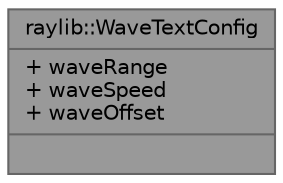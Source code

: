 digraph "raylib::WaveTextConfig"
{
 // LATEX_PDF_SIZE
  bgcolor="transparent";
  edge [fontname=Helvetica,fontsize=10,labelfontname=Helvetica,labelfontsize=10];
  node [fontname=Helvetica,fontsize=10,shape=box,height=0.2,width=0.4];
  Node1 [shape=record,label="{raylib::WaveTextConfig\n|+ waveRange\l+ waveSpeed\l+ waveOffset\l|}",height=0.2,width=0.4,color="gray40", fillcolor="grey60", style="filled", fontcolor="black",tooltip=" "];
}
